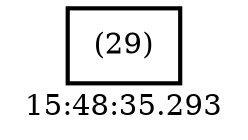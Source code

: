 digraph  g{ graph[label = "15:48:35.293"]
node [shape=rectangle, color=black, fontcolor=black, style=bold] edge [color=black] 0 [label="(29)"] ; 
}

